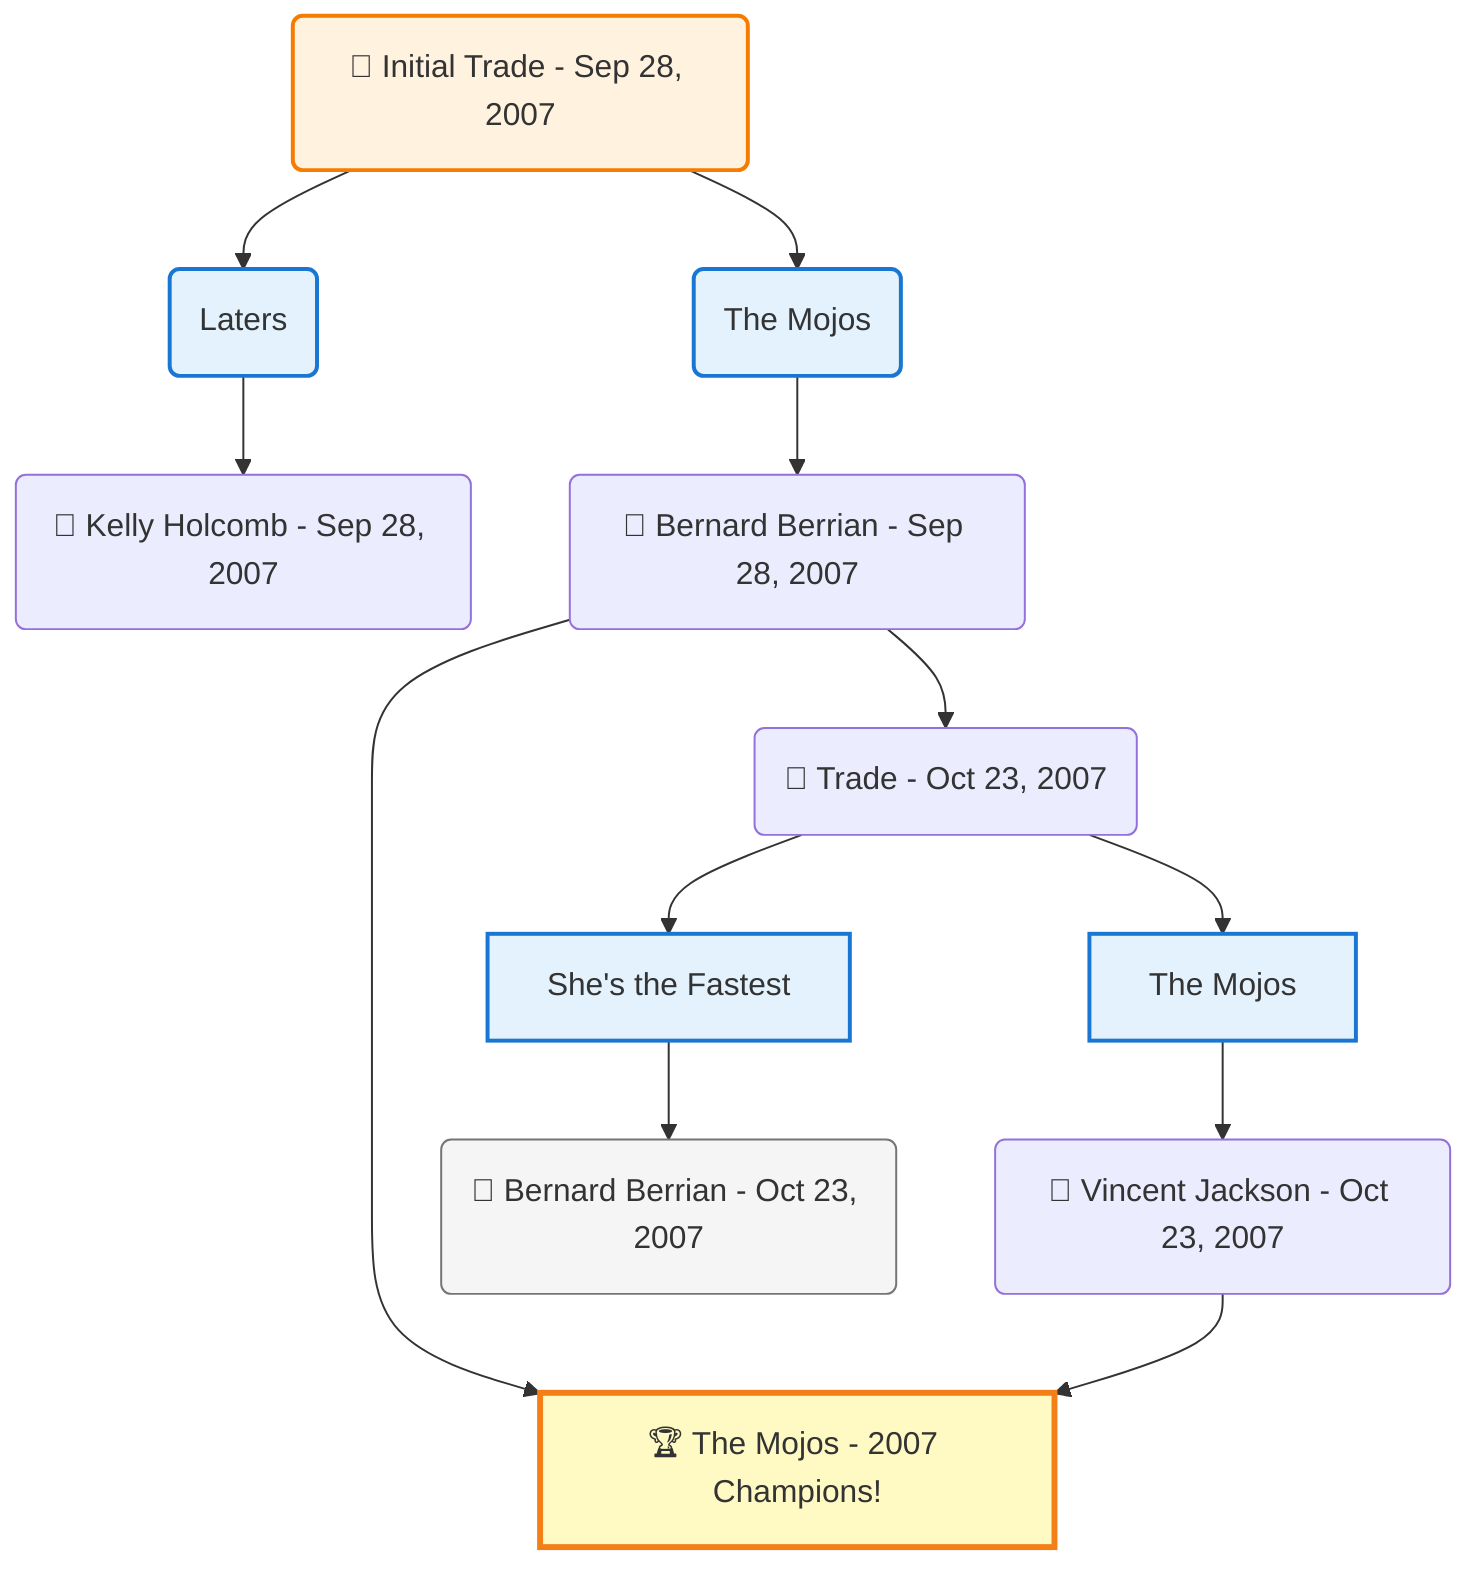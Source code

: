 flowchart TD

    TRADE_MAIN("🔄 Initial Trade - Sep 28, 2007")
    TEAM_1("Laters")
    TEAM_2("The Mojos")
    NODE_114a1e3d-5335-4441-bcf4-cac09733f7ba("🔄 Kelly Holcomb - Sep 28, 2007")
    NODE_35baa7ce-9aa3-4732-9578-d2b95705066b("🔄 Bernard Berrian - Sep 28, 2007")
    CHAMP_bbe2d0ad-54cf-4c22-be82-b2a5f262a157_2007["🏆 The Mojos - 2007 Champions!"]
    TRADE_a5e6198a-985f-4b48-b7e9-f43ea25bff07_3("🔄 Trade - Oct 23, 2007")
    TEAM_4449259f-64af-44fd-9235-1facc0926234_4["She's the Fastest"]
    NODE_7ca92b04-2062-4145-a17d-9eef8e0fbbf3("🔄 Bernard Berrian - Oct 23, 2007")
    TEAM_bbe2d0ad-54cf-4c22-be82-b2a5f262a157_5["The Mojos"]
    NODE_f97a15b3-43e4-41e1-9706-cf33f061eedf("🔄 Vincent Jackson - Oct 23, 2007")

    TRADE_MAIN --> TEAM_1
    TRADE_MAIN --> TEAM_2
    TEAM_1 --> NODE_114a1e3d-5335-4441-bcf4-cac09733f7ba
    TEAM_2 --> NODE_35baa7ce-9aa3-4732-9578-d2b95705066b
    NODE_35baa7ce-9aa3-4732-9578-d2b95705066b --> CHAMP_bbe2d0ad-54cf-4c22-be82-b2a5f262a157_2007
    NODE_35baa7ce-9aa3-4732-9578-d2b95705066b --> TRADE_a5e6198a-985f-4b48-b7e9-f43ea25bff07_3
    TRADE_a5e6198a-985f-4b48-b7e9-f43ea25bff07_3 --> TEAM_4449259f-64af-44fd-9235-1facc0926234_4
    TEAM_4449259f-64af-44fd-9235-1facc0926234_4 --> NODE_7ca92b04-2062-4145-a17d-9eef8e0fbbf3
    TRADE_a5e6198a-985f-4b48-b7e9-f43ea25bff07_3 --> TEAM_bbe2d0ad-54cf-4c22-be82-b2a5f262a157_5
    TEAM_bbe2d0ad-54cf-4c22-be82-b2a5f262a157_5 --> NODE_f97a15b3-43e4-41e1-9706-cf33f061eedf
    NODE_f97a15b3-43e4-41e1-9706-cf33f061eedf --> CHAMP_bbe2d0ad-54cf-4c22-be82-b2a5f262a157_2007

    %% Node styling
    classDef teamNode fill:#e3f2fd,stroke:#1976d2,stroke-width:2px
    classDef tradeNode fill:#fff3e0,stroke:#f57c00,stroke-width:2px
    classDef playerNode fill:#f3e5f5,stroke:#7b1fa2,stroke-width:1px
    classDef nonRootPlayerNode fill:#f5f5f5,stroke:#757575,stroke-width:1px
    classDef endNode fill:#ffebee,stroke:#c62828,stroke-width:2px
    classDef waiverNode fill:#e8f5e8,stroke:#388e3c,stroke-width:2px
    classDef championshipNode fill:#fff9c4,stroke:#f57f17,stroke-width:3px

    class TEAM_1,TEAM_2,TEAM_4449259f-64af-44fd-9235-1facc0926234_4,TEAM_bbe2d0ad-54cf-4c22-be82-b2a5f262a157_5 teamNode
    class CHAMP_bbe2d0ad-54cf-4c22-be82-b2a5f262a157_2007 championshipNode
    class NODE_7ca92b04-2062-4145-a17d-9eef8e0fbbf3 nonRootPlayerNode
    class TRADE_MAIN tradeNode